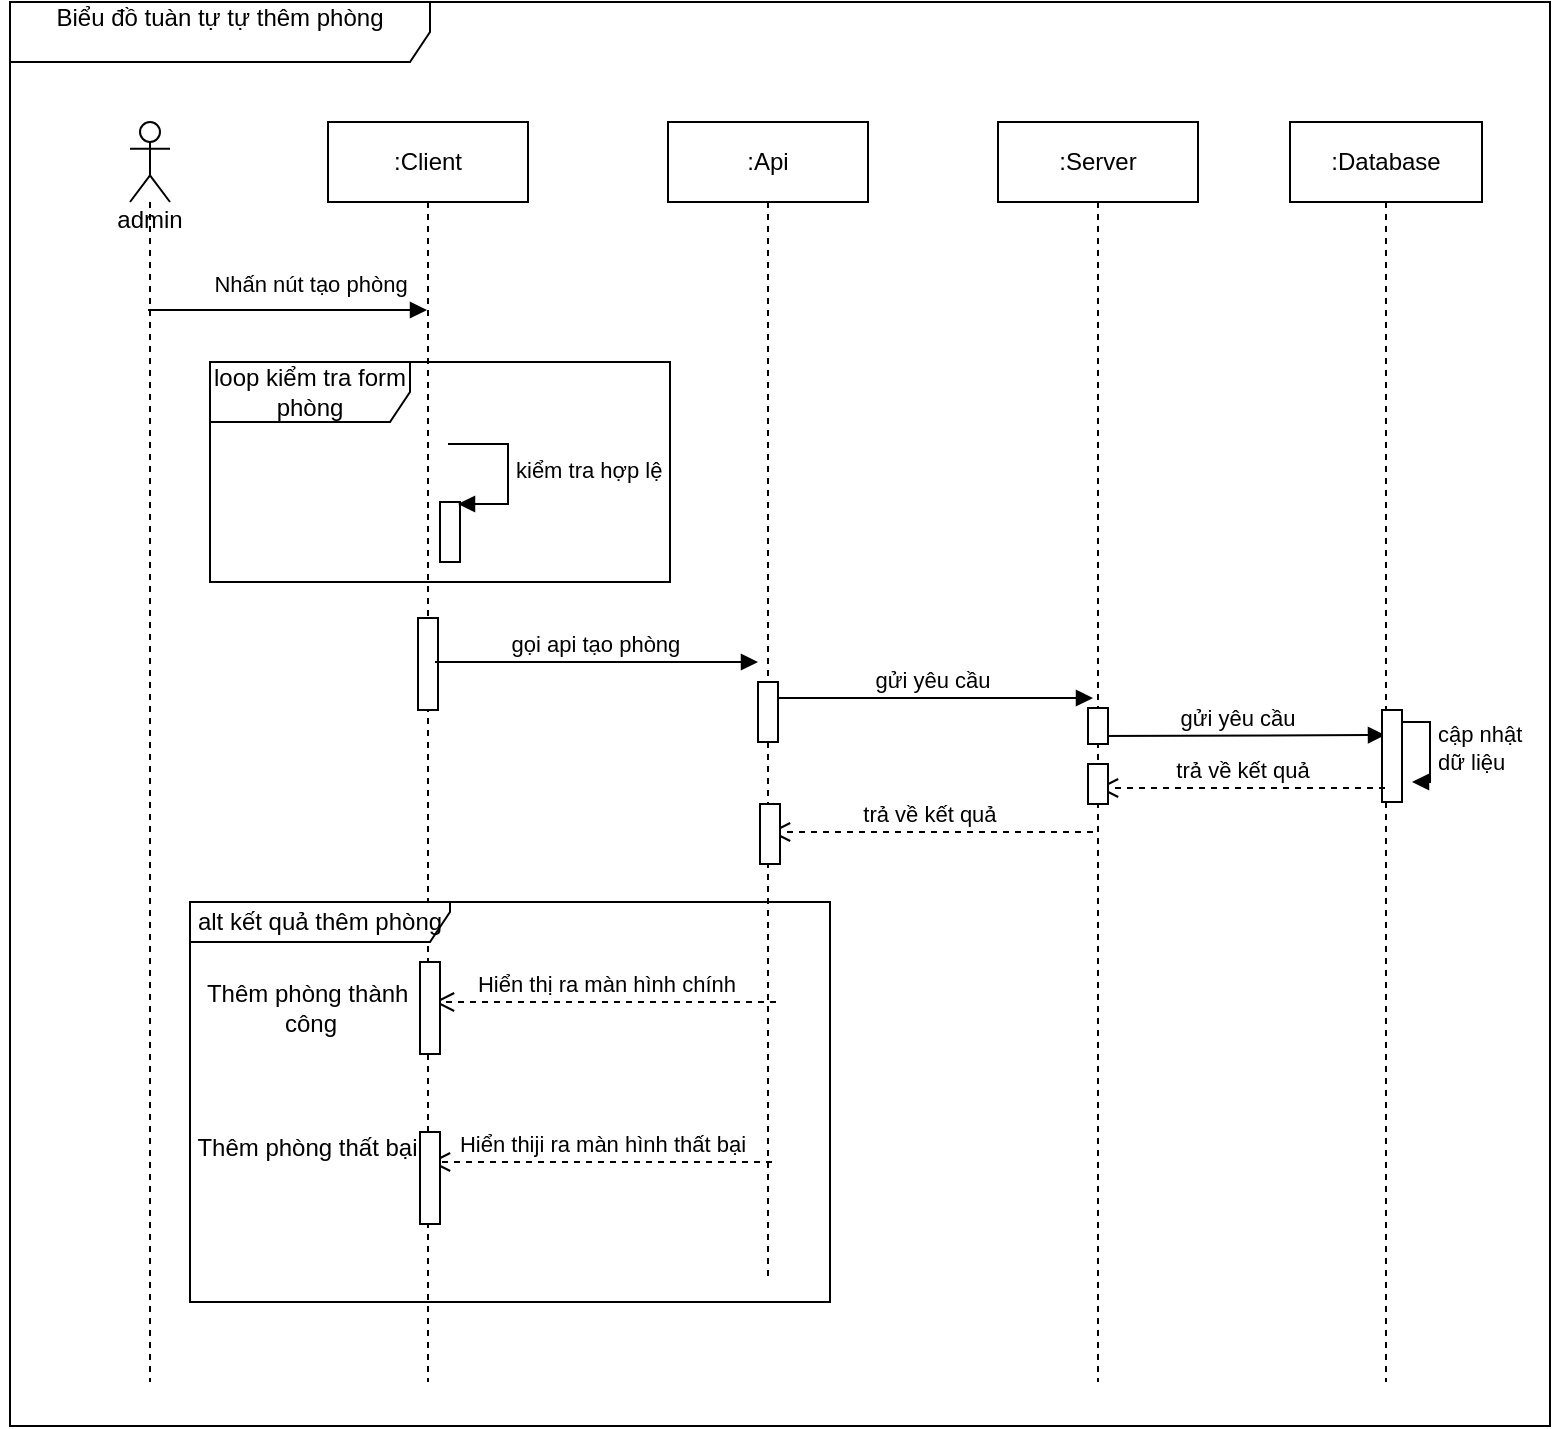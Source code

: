 <mxfile version="24.8.2">
  <diagram name="Trang-1" id="1ht-uM3YxtHQ0jcqTlDF">
    <mxGraphModel dx="1105" dy="586" grid="1" gridSize="10" guides="1" tooltips="1" connect="1" arrows="1" fold="1" page="1" pageScale="1" pageWidth="827" pageHeight="1169" math="0" shadow="0">
      <root>
        <mxCell id="0" />
        <mxCell id="1" parent="0" />
        <mxCell id="6kVD8WvadaQAHH-k1Uph-1" value="&lt;div&gt;&lt;br&gt;&lt;/div&gt;&lt;div&gt;&lt;br&gt;&lt;/div&gt;&lt;div&gt;&lt;br&gt;&lt;/div&gt;&lt;div&gt;&lt;br&gt;&lt;/div&gt;&lt;div&gt;&lt;span style=&quot;background-color: initial;&quot;&gt;&lt;br&gt;&lt;/span&gt;&lt;/div&gt;&lt;div&gt;&lt;span style=&quot;background-color: initial;&quot;&gt;admin&lt;/span&gt;&lt;/div&gt;&lt;div&gt;&lt;br&gt;&lt;/div&gt;" style="shape=umlLifeline;perimeter=lifelinePerimeter;whiteSpace=wrap;html=1;container=1;dropTarget=0;collapsible=0;recursiveResize=0;outlineConnect=0;portConstraint=eastwest;newEdgeStyle={&quot;curved&quot;:0,&quot;rounded&quot;:0};participant=umlActor;size=40;" vertex="1" parent="1">
          <mxGeometry x="120" y="80" width="20" height="630" as="geometry" />
        </mxCell>
        <mxCell id="6kVD8WvadaQAHH-k1Uph-2" value=":Client" style="shape=umlLifeline;perimeter=lifelinePerimeter;whiteSpace=wrap;html=1;container=1;dropTarget=0;collapsible=0;recursiveResize=0;outlineConnect=0;portConstraint=eastwest;newEdgeStyle={&quot;curved&quot;:0,&quot;rounded&quot;:0};" vertex="1" parent="1">
          <mxGeometry x="219" y="80" width="100" height="630" as="geometry" />
        </mxCell>
        <mxCell id="6kVD8WvadaQAHH-k1Uph-38" value="" style="html=1;points=[[0,0,0,0,5],[0,1,0,0,-5],[1,0,0,0,5],[1,1,0,0,-5]];perimeter=orthogonalPerimeter;outlineConnect=0;targetShapes=umlLifeline;portConstraint=eastwest;newEdgeStyle={&quot;curved&quot;:0,&quot;rounded&quot;:0};" vertex="1" parent="6kVD8WvadaQAHH-k1Uph-2">
          <mxGeometry x="45" y="248" width="10" height="46" as="geometry" />
        </mxCell>
        <mxCell id="6kVD8WvadaQAHH-k1Uph-3" value=":Api" style="shape=umlLifeline;perimeter=lifelinePerimeter;whiteSpace=wrap;html=1;container=1;dropTarget=0;collapsible=0;recursiveResize=0;outlineConnect=0;portConstraint=eastwest;newEdgeStyle={&quot;curved&quot;:0,&quot;rounded&quot;:0};" vertex="1" parent="1">
          <mxGeometry x="389" y="80" width="100" height="580" as="geometry" />
        </mxCell>
        <mxCell id="6kVD8WvadaQAHH-k1Uph-4" value=":Server" style="shape=umlLifeline;perimeter=lifelinePerimeter;whiteSpace=wrap;html=1;container=1;dropTarget=0;collapsible=0;recursiveResize=0;outlineConnect=0;portConstraint=eastwest;newEdgeStyle={&quot;curved&quot;:0,&quot;rounded&quot;:0};" vertex="1" parent="1">
          <mxGeometry x="554" y="80" width="100" height="630" as="geometry" />
        </mxCell>
        <mxCell id="6kVD8WvadaQAHH-k1Uph-7" value="Nhấn nút tạo phòng" style="html=1;verticalAlign=bottom;endArrow=block;curved=0;rounded=0;" edge="1" parent="1" target="6kVD8WvadaQAHH-k1Uph-2">
          <mxGeometry x="0.161" y="4" width="80" relative="1" as="geometry">
            <mxPoint x="129" y="174" as="sourcePoint" />
            <mxPoint x="209" y="174" as="targetPoint" />
            <mxPoint as="offset" />
          </mxGeometry>
        </mxCell>
        <mxCell id="6kVD8WvadaQAHH-k1Uph-8" value="loop kiểm tra form phòng" style="shape=umlFrame;whiteSpace=wrap;html=1;pointerEvents=0;width=100;height=30;" vertex="1" parent="1">
          <mxGeometry x="160" y="200" width="230" height="110" as="geometry" />
        </mxCell>
        <mxCell id="6kVD8WvadaQAHH-k1Uph-11" value="" style="html=1;points=[[0,0,0,0,5],[0,1,0,0,-5],[1,0,0,0,5],[1,1,0,0,-5]];perimeter=orthogonalPerimeter;outlineConnect=0;targetShapes=umlLifeline;portConstraint=eastwest;newEdgeStyle={&quot;curved&quot;:0,&quot;rounded&quot;:0};" vertex="1" parent="1">
          <mxGeometry x="275" y="270" width="10" height="30" as="geometry" />
        </mxCell>
        <mxCell id="6kVD8WvadaQAHH-k1Uph-12" value="kiểm tra hợp lệ" style="html=1;align=left;spacingLeft=2;endArrow=block;rounded=0;edgeStyle=orthogonalEdgeStyle;curved=0;rounded=0;" edge="1" parent="1">
          <mxGeometry x="0.012" relative="1" as="geometry">
            <mxPoint x="279" y="241" as="sourcePoint" />
            <Array as="points">
              <mxPoint x="309" y="271" />
            </Array>
            <mxPoint x="284" y="271" as="targetPoint" />
            <mxPoint as="offset" />
          </mxGeometry>
        </mxCell>
        <mxCell id="6kVD8WvadaQAHH-k1Uph-13" value="gọi api tạo phòng&amp;nbsp;" style="html=1;verticalAlign=bottom;endArrow=block;curved=0;rounded=0;" edge="1" parent="1">
          <mxGeometry width="80" relative="1" as="geometry">
            <mxPoint x="272.5" y="350" as="sourcePoint" />
            <mxPoint x="434" y="350" as="targetPoint" />
          </mxGeometry>
        </mxCell>
        <mxCell id="6kVD8WvadaQAHH-k1Uph-15" value="gửi yêu cầu" style="html=1;verticalAlign=bottom;endArrow=block;curved=0;rounded=0;" edge="1" parent="1">
          <mxGeometry width="80" relative="1" as="geometry">
            <mxPoint x="440" y="368" as="sourcePoint" />
            <mxPoint x="601.5" y="368" as="targetPoint" />
          </mxGeometry>
        </mxCell>
        <mxCell id="6kVD8WvadaQAHH-k1Uph-17" value="trả về kết quả&amp;nbsp;" style="html=1;verticalAlign=bottom;endArrow=open;dashed=1;endSize=8;curved=0;rounded=0;" edge="1" parent="1">
          <mxGeometry relative="1" as="geometry">
            <mxPoint x="601.5" y="435" as="sourcePoint" />
            <mxPoint x="440" y="435" as="targetPoint" />
          </mxGeometry>
        </mxCell>
        <mxCell id="6kVD8WvadaQAHH-k1Uph-20" value="alt kết quả thêm phòng" style="shape=umlFrame;whiteSpace=wrap;html=1;pointerEvents=0;width=130;height=20;" vertex="1" parent="1">
          <mxGeometry x="150" y="470" width="320" height="200" as="geometry" />
        </mxCell>
        <mxCell id="6kVD8WvadaQAHH-k1Uph-21" value="Hiển thị ra màn hình chính" style="html=1;verticalAlign=bottom;endArrow=open;dashed=1;endSize=8;curved=0;rounded=0;" edge="1" parent="1">
          <mxGeometry relative="1" as="geometry">
            <mxPoint x="443" y="520" as="sourcePoint" />
            <mxPoint x="272" y="520" as="targetPoint" />
            <Array as="points" />
          </mxGeometry>
        </mxCell>
        <mxCell id="6kVD8WvadaQAHH-k1Uph-22" value="Hiển thiji ra màn hình thất bại" style="html=1;verticalAlign=bottom;endArrow=open;dashed=1;endSize=8;curved=0;rounded=0;" edge="1" parent="1">
          <mxGeometry relative="1" as="geometry">
            <mxPoint x="441" y="600" as="sourcePoint" />
            <mxPoint x="270" y="600" as="targetPoint" />
            <Array as="points" />
          </mxGeometry>
        </mxCell>
        <mxCell id="6kVD8WvadaQAHH-k1Uph-23" value="Thêm phòng thành&amp;nbsp;&lt;div&gt;công&lt;/div&gt;" style="text;html=1;align=center;verticalAlign=middle;resizable=0;points=[];autosize=1;strokeColor=none;fillColor=none;" vertex="1" parent="1">
          <mxGeometry x="145" y="503" width="130" height="40" as="geometry" />
        </mxCell>
        <mxCell id="6kVD8WvadaQAHH-k1Uph-24" value="&amp;nbsp; &amp;nbsp; &amp;nbsp; &amp;nbsp; &amp;nbsp; &amp;nbsp; &amp;nbsp; &amp;nbsp; &amp;nbsp; &amp;nbsp; &amp;nbsp; &amp;nbsp; &amp;nbsp; Thêm phòng thất bại" style="text;html=1;align=center;verticalAlign=middle;resizable=0;points=[];autosize=1;strokeColor=none;fillColor=none;" vertex="1" parent="1">
          <mxGeometry x="55" y="578" width="220" height="30" as="geometry" />
        </mxCell>
        <mxCell id="6kVD8WvadaQAHH-k1Uph-26" value=":Database" style="shape=umlLifeline;perimeter=lifelinePerimeter;whiteSpace=wrap;html=1;container=1;dropTarget=0;collapsible=0;recursiveResize=0;outlineConnect=0;portConstraint=eastwest;newEdgeStyle={&quot;curved&quot;:0,&quot;rounded&quot;:0};" vertex="1" parent="1">
          <mxGeometry x="700" y="80" width="96" height="630" as="geometry" />
        </mxCell>
        <mxCell id="6kVD8WvadaQAHH-k1Uph-34" value="cập nhật&lt;div&gt;dữ liệu&lt;/div&gt;" style="html=1;align=left;spacingLeft=2;endArrow=block;rounded=0;edgeStyle=orthogonalEdgeStyle;curved=0;rounded=0;" edge="1" parent="6kVD8WvadaQAHH-k1Uph-26">
          <mxGeometry relative="1" as="geometry">
            <mxPoint x="56.0" y="300" as="sourcePoint" />
            <Array as="points">
              <mxPoint x="70" y="300" />
              <mxPoint x="70" y="330" />
            </Array>
            <mxPoint x="61" y="330.0" as="targetPoint" />
          </mxGeometry>
        </mxCell>
        <mxCell id="6kVD8WvadaQAHH-k1Uph-27" value="gửi yêu cầu&amp;nbsp;" style="html=1;verticalAlign=bottom;endArrow=block;curved=0;rounded=0;" edge="1" parent="1">
          <mxGeometry width="80" relative="1" as="geometry">
            <mxPoint x="603" y="387" as="sourcePoint" />
            <mxPoint x="747.5" y="386.52" as="targetPoint" />
          </mxGeometry>
        </mxCell>
        <mxCell id="6kVD8WvadaQAHH-k1Uph-29" value="" style="html=1;points=[[0,0,0,0,5],[0,1,0,0,-5],[1,0,0,0,5],[1,1,0,0,-5]];perimeter=orthogonalPerimeter;outlineConnect=0;targetShapes=umlLifeline;portConstraint=eastwest;newEdgeStyle={&quot;curved&quot;:0,&quot;rounded&quot;:0};" vertex="1" parent="1">
          <mxGeometry x="746" y="374" width="10" height="46" as="geometry" />
        </mxCell>
        <mxCell id="6kVD8WvadaQAHH-k1Uph-30" value="trả về kết quả" style="html=1;verticalAlign=bottom;endArrow=open;dashed=1;endSize=8;curved=0;rounded=0;" edge="1" parent="1">
          <mxGeometry relative="1" as="geometry">
            <mxPoint x="747.5" y="413" as="sourcePoint" />
            <mxPoint x="604" y="413" as="targetPoint" />
          </mxGeometry>
        </mxCell>
        <mxCell id="6kVD8WvadaQAHH-k1Uph-35" value="Biểu đồ tuàn tự tự thêm phòng&lt;div&gt;&lt;br&gt;&lt;/div&gt;" style="shape=umlFrame;whiteSpace=wrap;html=1;pointerEvents=0;width=210;height=30;" vertex="1" parent="1">
          <mxGeometry x="60" y="20" width="770" height="712" as="geometry" />
        </mxCell>
        <mxCell id="6kVD8WvadaQAHH-k1Uph-39" value="" style="html=1;points=[[0,0,0,0,5],[0,1,0,0,-5],[1,0,0,0,5],[1,1,0,0,-5]];perimeter=orthogonalPerimeter;outlineConnect=0;targetShapes=umlLifeline;portConstraint=eastwest;newEdgeStyle={&quot;curved&quot;:0,&quot;rounded&quot;:0};" vertex="1" parent="1">
          <mxGeometry x="434" y="360" width="10" height="30" as="geometry" />
        </mxCell>
        <mxCell id="6kVD8WvadaQAHH-k1Uph-40" value="" style="html=1;points=[[0,0,0,0,5],[0,1,0,0,-5],[1,0,0,0,5],[1,1,0,0,-5]];perimeter=orthogonalPerimeter;outlineConnect=0;targetShapes=umlLifeline;portConstraint=eastwest;newEdgeStyle={&quot;curved&quot;:0,&quot;rounded&quot;:0};" vertex="1" parent="1">
          <mxGeometry x="599" y="373" width="10" height="18" as="geometry" />
        </mxCell>
        <mxCell id="6kVD8WvadaQAHH-k1Uph-41" value="" style="html=1;points=[[0,0,0,0,5],[0,1,0,0,-5],[1,0,0,0,5],[1,1,0,0,-5]];perimeter=orthogonalPerimeter;outlineConnect=0;targetShapes=umlLifeline;portConstraint=eastwest;newEdgeStyle={&quot;curved&quot;:0,&quot;rounded&quot;:0};" vertex="1" parent="1">
          <mxGeometry x="599" y="401" width="10" height="20" as="geometry" />
        </mxCell>
        <mxCell id="6kVD8WvadaQAHH-k1Uph-42" value="" style="html=1;points=[[0,0,0,0,5],[0,1,0,0,-5],[1,0,0,0,5],[1,1,0,0,-5]];perimeter=orthogonalPerimeter;outlineConnect=0;targetShapes=umlLifeline;portConstraint=eastwest;newEdgeStyle={&quot;curved&quot;:0,&quot;rounded&quot;:0};" vertex="1" parent="1">
          <mxGeometry x="435" y="421" width="10" height="30" as="geometry" />
        </mxCell>
        <mxCell id="6kVD8WvadaQAHH-k1Uph-43" value="" style="html=1;points=[[0,0,0,0,5],[0,1,0,0,-5],[1,0,0,0,5],[1,1,0,0,-5]];perimeter=orthogonalPerimeter;outlineConnect=0;targetShapes=umlLifeline;portConstraint=eastwest;newEdgeStyle={&quot;curved&quot;:0,&quot;rounded&quot;:0};" vertex="1" parent="1">
          <mxGeometry x="265" y="500" width="10" height="46" as="geometry" />
        </mxCell>
        <mxCell id="6kVD8WvadaQAHH-k1Uph-44" value="" style="html=1;points=[[0,0,0,0,5],[0,1,0,0,-5],[1,0,0,0,5],[1,1,0,0,-5]];perimeter=orthogonalPerimeter;outlineConnect=0;targetShapes=umlLifeline;portConstraint=eastwest;newEdgeStyle={&quot;curved&quot;:0,&quot;rounded&quot;:0};" vertex="1" parent="1">
          <mxGeometry x="265" y="585" width="10" height="46" as="geometry" />
        </mxCell>
      </root>
    </mxGraphModel>
  </diagram>
</mxfile>
